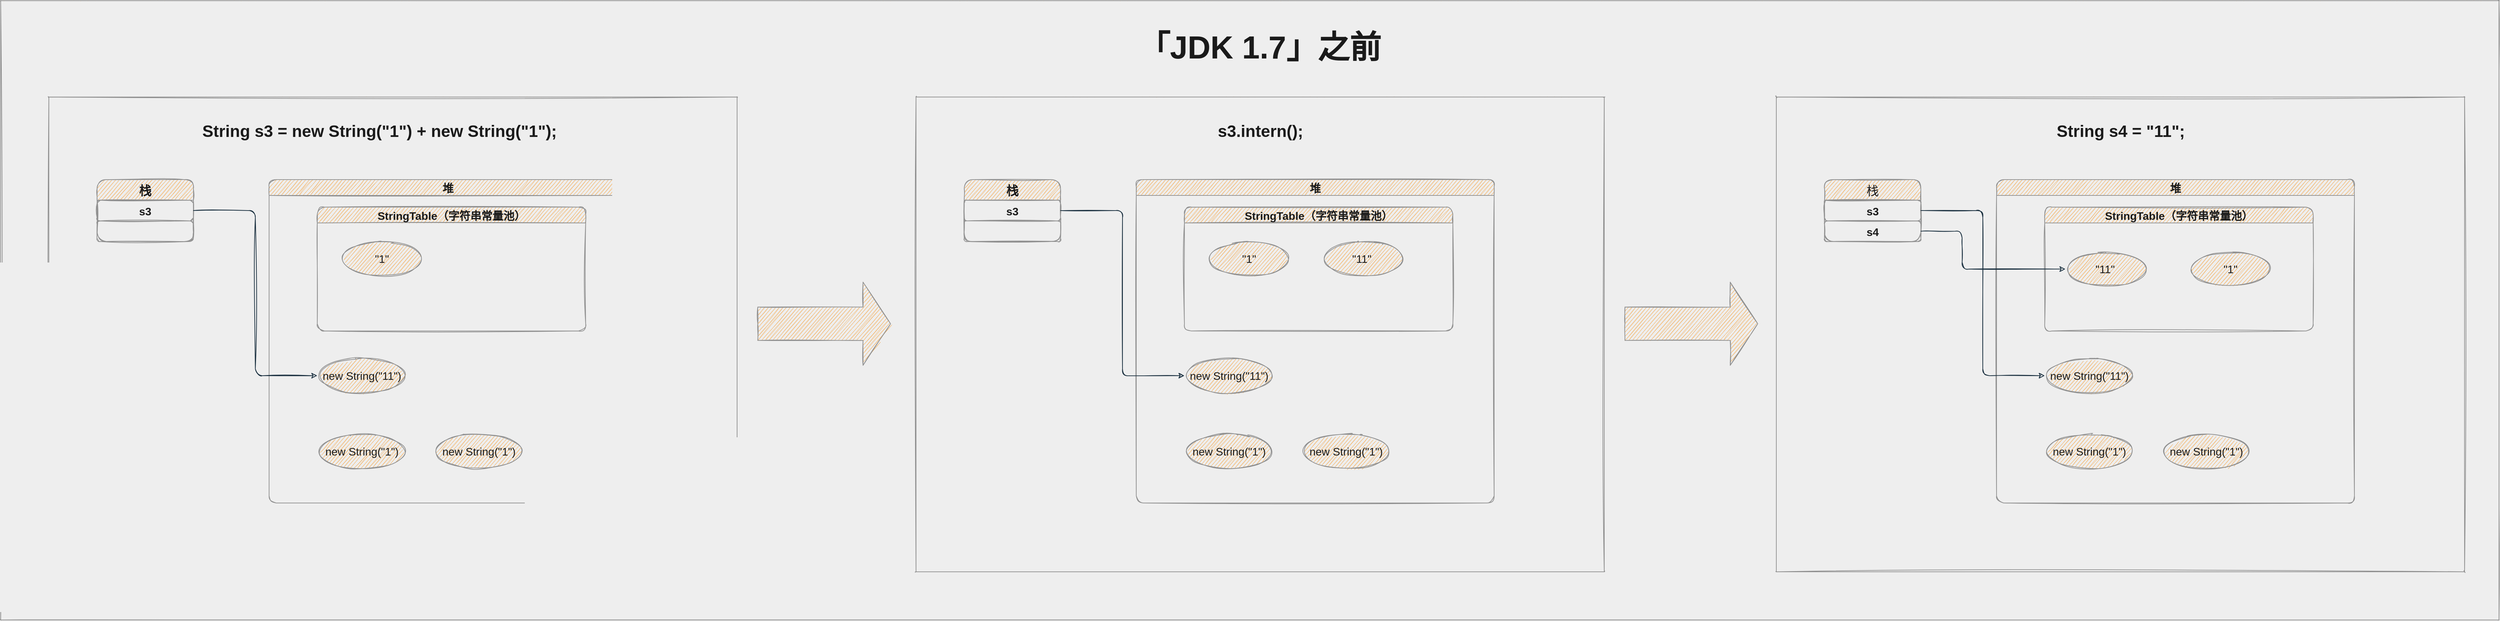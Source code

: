 <mxfile version="16.5.1" type="device"><diagram id="jC1c39vX1tTgvo8zlpbg" name="第 1 页"><mxGraphModel dx="5098" dy="2082" grid="1" gridSize="10" guides="1" tooltips="1" connect="1" arrows="1" fold="1" page="1" pageScale="1" pageWidth="827" pageHeight="1169" background="#EEEEEE" math="0" shadow="0"><root><mxCell id="0"/><mxCell id="1" parent="0"/><mxCell id="aLF4IkivlRxcvUQIojmp-1" value="" style="swimlane;startSize=0;rounded=1;sketch=1;fontColor=#1A1A1A;strokeColor=#909090;fillColor=#F5AB50;" vertex="1" parent="1"><mxGeometry x="-1550" y="730" width="3630" height="900" as="geometry"/></mxCell><mxCell id="fW4aCUeBV4_fEPoeen4G-1" value="" style="swimlane;startSize=0;rounded=1;sketch=1;fontSize=18;fontColor=#1A1A1A;strokeColor=#909090;fillColor=#F5AB50;" parent="aLF4IkivlRxcvUQIojmp-1" vertex="1"><mxGeometry x="70" y="140" width="1000" height="690" as="geometry"/></mxCell><mxCell id="fW4aCUeBV4_fEPoeen4G-2" value="堆" style="swimlane;rounded=1;sketch=1;fontSize=16;fontColor=#1A1A1A;strokeColor=#909090;fillColor=#F5AB50;" parent="fW4aCUeBV4_fEPoeen4G-1" vertex="1"><mxGeometry x="320" y="120" width="520" height="470" as="geometry"/></mxCell><mxCell id="fW4aCUeBV4_fEPoeen4G-3" value="StringTable（字符串常量池）" style="swimlane;rounded=1;sketch=1;fontSize=16;fontColor=#1A1A1A;strokeColor=#909090;fillColor=#F5AB50;" parent="fW4aCUeBV4_fEPoeen4G-2" vertex="1"><mxGeometry x="70" y="40" width="390" height="180" as="geometry"/></mxCell><mxCell id="fW4aCUeBV4_fEPoeen4G-4" value="&quot;1&quot;" style="ellipse;whiteSpace=wrap;html=1;rounded=1;sketch=1;fontSize=16;fontColor=#1A1A1A;strokeColor=#909090;fillColor=#F5AB50;" parent="fW4aCUeBV4_fEPoeen4G-3" vertex="1"><mxGeometry x="34" y="50" width="120" height="50" as="geometry"/></mxCell><mxCell id="fW4aCUeBV4_fEPoeen4G-5" value="new String(&quot;1&quot;)" style="ellipse;whiteSpace=wrap;html=1;rounded=1;sketch=1;fontSize=16;fontColor=#1A1A1A;strokeColor=#909090;fillColor=#F5AB50;" parent="fW4aCUeBV4_fEPoeen4G-2" vertex="1"><mxGeometry x="240" y="370" width="130" height="50" as="geometry"/></mxCell><mxCell id="fW4aCUeBV4_fEPoeen4G-6" value="new String(&quot;1&quot;)" style="ellipse;whiteSpace=wrap;html=1;rounded=1;sketch=1;fontSize=16;fontColor=#1A1A1A;strokeColor=#909090;fillColor=#F5AB50;" parent="fW4aCUeBV4_fEPoeen4G-2" vertex="1"><mxGeometry x="70" y="370" width="130" height="50" as="geometry"/></mxCell><mxCell id="fW4aCUeBV4_fEPoeen4G-7" value="new String(&quot;11&quot;)" style="ellipse;whiteSpace=wrap;html=1;rounded=1;sketch=1;fontSize=16;fontColor=#1A1A1A;strokeColor=#909090;fillColor=#F5AB50;" parent="fW4aCUeBV4_fEPoeen4G-2" vertex="1"><mxGeometry x="70" y="260" width="130" height="50" as="geometry"/></mxCell><mxCell id="fW4aCUeBV4_fEPoeen4G-8" value="栈" style="swimlane;fontStyle=1;childLayout=stackLayout;horizontal=1;startSize=30;horizontalStack=0;resizeParent=1;resizeParentMax=0;resizeLast=0;collapsible=1;marginBottom=0;rounded=1;sketch=1;fontSize=18;fontColor=#1A1A1A;strokeColor=#909090;fillColor=#F5AB50;" parent="fW4aCUeBV4_fEPoeen4G-1" vertex="1"><mxGeometry x="70" y="120" width="140" height="90" as="geometry"/></mxCell><mxCell id="fW4aCUeBV4_fEPoeen4G-9" value="s3" style="text;strokeColor=#909090;fillColor=none;align=center;verticalAlign=middle;spacingLeft=4;spacingRight=4;overflow=hidden;points=[[0,0.5],[1,0.5]];portConstraint=eastwest;rotatable=0;rounded=1;sketch=1;fontSize=16;fontColor=#1A1A1A;fontStyle=1" parent="fW4aCUeBV4_fEPoeen4G-8" vertex="1"><mxGeometry y="30" width="140" height="30" as="geometry"/></mxCell><mxCell id="fW4aCUeBV4_fEPoeen4G-10" value="" style="text;strokeColor=#909090;fillColor=none;align=left;verticalAlign=middle;spacingLeft=4;spacingRight=4;overflow=hidden;points=[[0,0.5],[1,0.5]];portConstraint=eastwest;rotatable=0;rounded=1;sketch=1;fontSize=16;fontColor=#1A1A1A;" parent="fW4aCUeBV4_fEPoeen4G-8" vertex="1"><mxGeometry y="60" width="140" height="30" as="geometry"/></mxCell><mxCell id="fW4aCUeBV4_fEPoeen4G-11" style="edgeStyle=orthogonalEdgeStyle;rounded=1;sketch=1;orthogonalLoop=1;jettySize=auto;html=1;exitX=1;exitY=0.5;exitDx=0;exitDy=0;entryX=0;entryY=0.5;entryDx=0;entryDy=0;fontSize=18;fontColor=#1A1A1A;endArrow=classic;endFill=1;strokeColor=#182E3E;labelBackgroundColor=#EEEEEE;" parent="fW4aCUeBV4_fEPoeen4G-1" source="fW4aCUeBV4_fEPoeen4G-9" target="fW4aCUeBV4_fEPoeen4G-7" edge="1"><mxGeometry relative="1" as="geometry"/></mxCell><mxCell id="fW4aCUeBV4_fEPoeen4G-12" value="String s3 = new String(&quot;1&quot;) + new String(&quot;1&quot;);" style="text;strokeColor=none;fillColor=none;html=1;fontSize=24;fontStyle=1;verticalAlign=middle;align=center;rounded=1;sketch=1;fontColor=#1A1A1A;" parent="fW4aCUeBV4_fEPoeen4G-1" vertex="1"><mxGeometry x="430" y="30" width="100" height="40" as="geometry"/></mxCell><mxCell id="fW4aCUeBV4_fEPoeen4G-13" value="" style="swimlane;startSize=0;rounded=1;sketch=1;fontSize=18;fontColor=#1A1A1A;strokeColor=#909090;fillColor=#F5AB50;" parent="aLF4IkivlRxcvUQIojmp-1" vertex="1"><mxGeometry x="1330" y="140" width="1000" height="690" as="geometry"/></mxCell><mxCell id="fW4aCUeBV4_fEPoeen4G-14" value="堆" style="swimlane;rounded=1;sketch=1;fontSize=16;fontColor=#1A1A1A;strokeColor=#909090;fillColor=#F5AB50;" parent="fW4aCUeBV4_fEPoeen4G-13" vertex="1"><mxGeometry x="320" y="120" width="520" height="470" as="geometry"/></mxCell><mxCell id="fW4aCUeBV4_fEPoeen4G-15" value="StringTable（字符串常量池）" style="swimlane;rounded=1;sketch=1;fontSize=16;fontColor=#1A1A1A;strokeColor=#909090;fillColor=#F5AB50;" parent="fW4aCUeBV4_fEPoeen4G-14" vertex="1"><mxGeometry x="70" y="40" width="390" height="180" as="geometry"/></mxCell><mxCell id="fW4aCUeBV4_fEPoeen4G-16" value="&quot;1&quot;" style="ellipse;whiteSpace=wrap;html=1;rounded=1;sketch=1;fontSize=16;fontColor=#1A1A1A;strokeColor=#909090;fillColor=#F5AB50;" parent="fW4aCUeBV4_fEPoeen4G-15" vertex="1"><mxGeometry x="34" y="50" width="120" height="50" as="geometry"/></mxCell><mxCell id="fW4aCUeBV4_fEPoeen4G-17" value="&quot;11&quot;&amp;nbsp;" style="ellipse;whiteSpace=wrap;html=1;rounded=1;sketch=1;fontSize=16;fontColor=#1A1A1A;strokeColor=#909090;fillColor=#F5AB50;" parent="fW4aCUeBV4_fEPoeen4G-15" vertex="1"><mxGeometry x="200" y="50" width="120" height="50" as="geometry"/></mxCell><mxCell id="fW4aCUeBV4_fEPoeen4G-18" value="new String(&quot;1&quot;)" style="ellipse;whiteSpace=wrap;html=1;rounded=1;sketch=1;fontSize=16;fontColor=#1A1A1A;strokeColor=#909090;fillColor=#F5AB50;" parent="fW4aCUeBV4_fEPoeen4G-14" vertex="1"><mxGeometry x="240" y="370" width="130" height="50" as="geometry"/></mxCell><mxCell id="fW4aCUeBV4_fEPoeen4G-19" value="new String(&quot;1&quot;)" style="ellipse;whiteSpace=wrap;html=1;rounded=1;sketch=1;fontSize=16;fontColor=#1A1A1A;strokeColor=#909090;fillColor=#F5AB50;" parent="fW4aCUeBV4_fEPoeen4G-14" vertex="1"><mxGeometry x="70" y="370" width="130" height="50" as="geometry"/></mxCell><mxCell id="fW4aCUeBV4_fEPoeen4G-20" value="new String(&quot;11&quot;)" style="ellipse;whiteSpace=wrap;html=1;rounded=1;sketch=1;fontSize=16;fontColor=#1A1A1A;strokeColor=#909090;fillColor=#F5AB50;" parent="fW4aCUeBV4_fEPoeen4G-14" vertex="1"><mxGeometry x="70" y="260" width="130" height="50" as="geometry"/></mxCell><mxCell id="fW4aCUeBV4_fEPoeen4G-22" value="栈" style="swimlane;fontStyle=1;childLayout=stackLayout;horizontal=1;startSize=30;horizontalStack=0;resizeParent=1;resizeParentMax=0;resizeLast=0;collapsible=1;marginBottom=0;rounded=1;sketch=1;fontSize=18;fontColor=#1A1A1A;strokeColor=#909090;fillColor=#F5AB50;" parent="fW4aCUeBV4_fEPoeen4G-13" vertex="1"><mxGeometry x="70" y="120" width="140" height="90" as="geometry"/></mxCell><mxCell id="fW4aCUeBV4_fEPoeen4G-23" value="s3" style="text;strokeColor=#909090;fillColor=none;align=center;verticalAlign=middle;spacingLeft=4;spacingRight=4;overflow=hidden;points=[[0,0.5],[1,0.5]];portConstraint=eastwest;rotatable=0;rounded=1;sketch=1;fontSize=16;fontColor=#1A1A1A;fontStyle=1" parent="fW4aCUeBV4_fEPoeen4G-22" vertex="1"><mxGeometry y="30" width="140" height="30" as="geometry"/></mxCell><mxCell id="fW4aCUeBV4_fEPoeen4G-24" value="" style="text;strokeColor=#909090;fillColor=none;align=left;verticalAlign=middle;spacingLeft=4;spacingRight=4;overflow=hidden;points=[[0,0.5],[1,0.5]];portConstraint=eastwest;rotatable=0;rounded=1;sketch=1;fontSize=16;fontColor=#1A1A1A;" parent="fW4aCUeBV4_fEPoeen4G-22" vertex="1"><mxGeometry y="60" width="140" height="30" as="geometry"/></mxCell><mxCell id="fW4aCUeBV4_fEPoeen4G-25" style="edgeStyle=orthogonalEdgeStyle;rounded=1;sketch=1;orthogonalLoop=1;jettySize=auto;html=1;exitX=1;exitY=0.5;exitDx=0;exitDy=0;entryX=0;entryY=0.5;entryDx=0;entryDy=0;fontSize=18;fontColor=#1A1A1A;endArrow=classic;endFill=1;strokeColor=#182E3E;labelBackgroundColor=#EEEEEE;" parent="fW4aCUeBV4_fEPoeen4G-13" source="fW4aCUeBV4_fEPoeen4G-23" target="fW4aCUeBV4_fEPoeen4G-20" edge="1"><mxGeometry relative="1" as="geometry"/></mxCell><mxCell id="fW4aCUeBV4_fEPoeen4G-26" value="s3.intern();" style="text;strokeColor=none;fillColor=none;html=1;fontSize=24;fontStyle=1;verticalAlign=middle;align=center;rounded=1;sketch=1;fontColor=#1A1A1A;" parent="fW4aCUeBV4_fEPoeen4G-13" vertex="1"><mxGeometry x="450" y="30" width="100" height="40" as="geometry"/></mxCell><mxCell id="fW4aCUeBV4_fEPoeen4G-27" value="" style="swimlane;startSize=0;rounded=1;sketch=1;fontSize=18;fontColor=#1A1A1A;strokeColor=#909090;fillColor=#F5AB50;" parent="aLF4IkivlRxcvUQIojmp-1" vertex="1"><mxGeometry x="2580" y="140" width="1000" height="690" as="geometry"/></mxCell><mxCell id="fW4aCUeBV4_fEPoeen4G-28" value="堆" style="swimlane;rounded=1;sketch=1;fontSize=16;fontColor=#1A1A1A;strokeColor=#909090;fillColor=#F5AB50;" parent="fW4aCUeBV4_fEPoeen4G-27" vertex="1"><mxGeometry x="320" y="120" width="520" height="470" as="geometry"/></mxCell><mxCell id="fW4aCUeBV4_fEPoeen4G-29" value="StringTable（字符串常量池）" style="swimlane;rounded=1;sketch=1;fontSize=16;fontColor=#1A1A1A;strokeColor=#909090;fillColor=#F5AB50;" parent="fW4aCUeBV4_fEPoeen4G-28" vertex="1"><mxGeometry x="70" y="40" width="390" height="180" as="geometry"/></mxCell><mxCell id="fW4aCUeBV4_fEPoeen4G-30" value="&quot;1&quot;" style="ellipse;whiteSpace=wrap;html=1;rounded=1;sketch=1;fontSize=16;fontColor=#1A1A1A;strokeColor=#909090;fillColor=#F5AB50;" parent="fW4aCUeBV4_fEPoeen4G-29" vertex="1"><mxGeometry x="210" y="65" width="120" height="50" as="geometry"/></mxCell><mxCell id="fW4aCUeBV4_fEPoeen4G-31" value="&quot;11&quot;&amp;nbsp;" style="ellipse;whiteSpace=wrap;html=1;rounded=1;sketch=1;fontSize=16;fontColor=#1A1A1A;strokeColor=#909090;fillColor=#F5AB50;" parent="fW4aCUeBV4_fEPoeen4G-29" vertex="1"><mxGeometry x="30" y="65" width="120" height="50" as="geometry"/></mxCell><mxCell id="fW4aCUeBV4_fEPoeen4G-32" value="new String(&quot;1&quot;)" style="ellipse;whiteSpace=wrap;html=1;rounded=1;sketch=1;fontSize=16;fontColor=#1A1A1A;strokeColor=#909090;fillColor=#F5AB50;" parent="fW4aCUeBV4_fEPoeen4G-28" vertex="1"><mxGeometry x="240" y="370" width="130" height="50" as="geometry"/></mxCell><mxCell id="fW4aCUeBV4_fEPoeen4G-33" value="new String(&quot;1&quot;)" style="ellipse;whiteSpace=wrap;html=1;rounded=1;sketch=1;fontSize=16;fontColor=#1A1A1A;strokeColor=#909090;fillColor=#F5AB50;" parent="fW4aCUeBV4_fEPoeen4G-28" vertex="1"><mxGeometry x="70" y="370" width="130" height="50" as="geometry"/></mxCell><mxCell id="fW4aCUeBV4_fEPoeen4G-34" value="new String(&quot;11&quot;)" style="ellipse;whiteSpace=wrap;html=1;rounded=1;sketch=1;fontSize=16;fontColor=#1A1A1A;strokeColor=#909090;fillColor=#F5AB50;" parent="fW4aCUeBV4_fEPoeen4G-28" vertex="1"><mxGeometry x="70" y="260" width="130" height="50" as="geometry"/></mxCell><mxCell id="fW4aCUeBV4_fEPoeen4G-36" value="栈" style="swimlane;fontStyle=0;childLayout=stackLayout;horizontal=1;startSize=30;horizontalStack=0;resizeParent=1;resizeParentMax=0;resizeLast=0;collapsible=1;marginBottom=0;rounded=1;sketch=1;fontSize=18;fontColor=#1A1A1A;strokeColor=#909090;fillColor=#F5AB50;" parent="fW4aCUeBV4_fEPoeen4G-27" vertex="1"><mxGeometry x="70" y="120" width="140" height="90" as="geometry"/></mxCell><mxCell id="fW4aCUeBV4_fEPoeen4G-37" value="s3" style="text;strokeColor=#909090;fillColor=none;align=center;verticalAlign=middle;spacingLeft=4;spacingRight=4;overflow=hidden;points=[[0,0.5],[1,0.5]];portConstraint=eastwest;rotatable=0;rounded=1;sketch=1;fontSize=16;fontColor=#1A1A1A;fontStyle=1" parent="fW4aCUeBV4_fEPoeen4G-36" vertex="1"><mxGeometry y="30" width="140" height="30" as="geometry"/></mxCell><mxCell id="fW4aCUeBV4_fEPoeen4G-38" value="s4" style="text;strokeColor=#909090;fillColor=none;align=center;verticalAlign=middle;spacingLeft=4;spacingRight=4;overflow=hidden;points=[[0,0.5],[1,0.5]];portConstraint=eastwest;rotatable=0;rounded=1;sketch=1;fontSize=16;fontColor=#1A1A1A;fontStyle=1" parent="fW4aCUeBV4_fEPoeen4G-36" vertex="1"><mxGeometry y="60" width="140" height="30" as="geometry"/></mxCell><mxCell id="fW4aCUeBV4_fEPoeen4G-39" style="edgeStyle=orthogonalEdgeStyle;rounded=1;sketch=1;orthogonalLoop=1;jettySize=auto;html=1;exitX=1;exitY=0.5;exitDx=0;exitDy=0;entryX=0;entryY=0.5;entryDx=0;entryDy=0;fontSize=18;fontColor=#1A1A1A;endArrow=classic;endFill=1;strokeColor=#182E3E;labelBackgroundColor=#EEEEEE;" parent="fW4aCUeBV4_fEPoeen4G-27" source="fW4aCUeBV4_fEPoeen4G-37" target="fW4aCUeBV4_fEPoeen4G-34" edge="1"><mxGeometry relative="1" as="geometry"/></mxCell><mxCell id="fW4aCUeBV4_fEPoeen4G-40" value="String s4 = &quot;11&quot;;" style="text;strokeColor=none;fillColor=none;html=1;fontSize=24;fontStyle=1;verticalAlign=middle;align=center;rounded=1;sketch=1;fontColor=#1A1A1A;" parent="fW4aCUeBV4_fEPoeen4G-27" vertex="1"><mxGeometry x="450" y="30" width="100" height="40" as="geometry"/></mxCell><mxCell id="fW4aCUeBV4_fEPoeen4G-41" style="edgeStyle=orthogonalEdgeStyle;rounded=1;sketch=1;orthogonalLoop=1;jettySize=auto;html=1;exitX=1;exitY=0.5;exitDx=0;exitDy=0;entryX=0;entryY=0.5;entryDx=0;entryDy=0;fontSize=18;fontColor=#1A1A1A;endArrow=classic;endFill=1;strokeColor=#182E3E;labelBackgroundColor=#EEEEEE;" parent="fW4aCUeBV4_fEPoeen4G-27" source="fW4aCUeBV4_fEPoeen4G-38" target="fW4aCUeBV4_fEPoeen4G-31" edge="1"><mxGeometry relative="1" as="geometry"><Array as="points"><mxPoint x="270" y="195"/><mxPoint x="270" y="250"/></Array></mxGeometry></mxCell><mxCell id="aLF4IkivlRxcvUQIojmp-3" value="" style="html=1;shadow=0;dashed=0;align=center;verticalAlign=middle;shape=mxgraph.arrows2.arrow;dy=0.6;dx=40;notch=0;rounded=1;sketch=1;fontColor=#1A1A1A;strokeColor=#909090;fillColor=#F5AB50;" vertex="1" parent="aLF4IkivlRxcvUQIojmp-1"><mxGeometry x="1100" y="409" width="193" height="121" as="geometry"/></mxCell><mxCell id="aLF4IkivlRxcvUQIojmp-4" value="" style="html=1;shadow=0;dashed=0;align=center;verticalAlign=middle;shape=mxgraph.arrows2.arrow;dy=0.6;dx=40;notch=0;rounded=1;sketch=1;fontColor=#1A1A1A;strokeColor=#909090;fillColor=#F5AB50;" vertex="1" parent="aLF4IkivlRxcvUQIojmp-1"><mxGeometry x="2360" y="409" width="193" height="121" as="geometry"/></mxCell><mxCell id="aLF4IkivlRxcvUQIojmp-6" value="&lt;h1 style=&quot;font-size: 46px;&quot;&gt;「JDK 1.7」之前&lt;/h1&gt;" style="text;html=1;strokeColor=none;fillColor=none;spacing=5;spacingTop=-20;whiteSpace=wrap;overflow=hidden;rounded=0;sketch=1;fontColor=#1A1A1A;fontStyle=1;fontSize=46;" vertex="1" parent="aLF4IkivlRxcvUQIojmp-1"><mxGeometry x="1647.5" y="20" width="365" height="90" as="geometry"/></mxCell></root></mxGraphModel></diagram></mxfile>